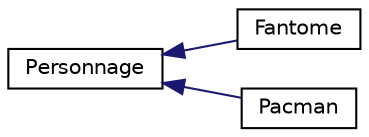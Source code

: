 digraph "Graphical Class Hierarchy"
{
  edge [fontname="Helvetica",fontsize="10",labelfontname="Helvetica",labelfontsize="10"];
  node [fontname="Helvetica",fontsize="10",shape=record];
  rankdir="LR";
  Node1 [label="Personnage",height=0.2,width=0.4,color="black", fillcolor="white", style="filled",URL="$class_personnage.html"];
  Node1 -> Node2 [dir="back",color="midnightblue",fontsize="10",style="solid",fontname="Helvetica"];
  Node2 [label="Fantome",height=0.2,width=0.4,color="black", fillcolor="white", style="filled",URL="$class_fantome.html"];
  Node1 -> Node3 [dir="back",color="midnightblue",fontsize="10",style="solid",fontname="Helvetica"];
  Node3 [label="Pacman",height=0.2,width=0.4,color="black", fillcolor="white", style="filled",URL="$class_pacman.html"];
}
